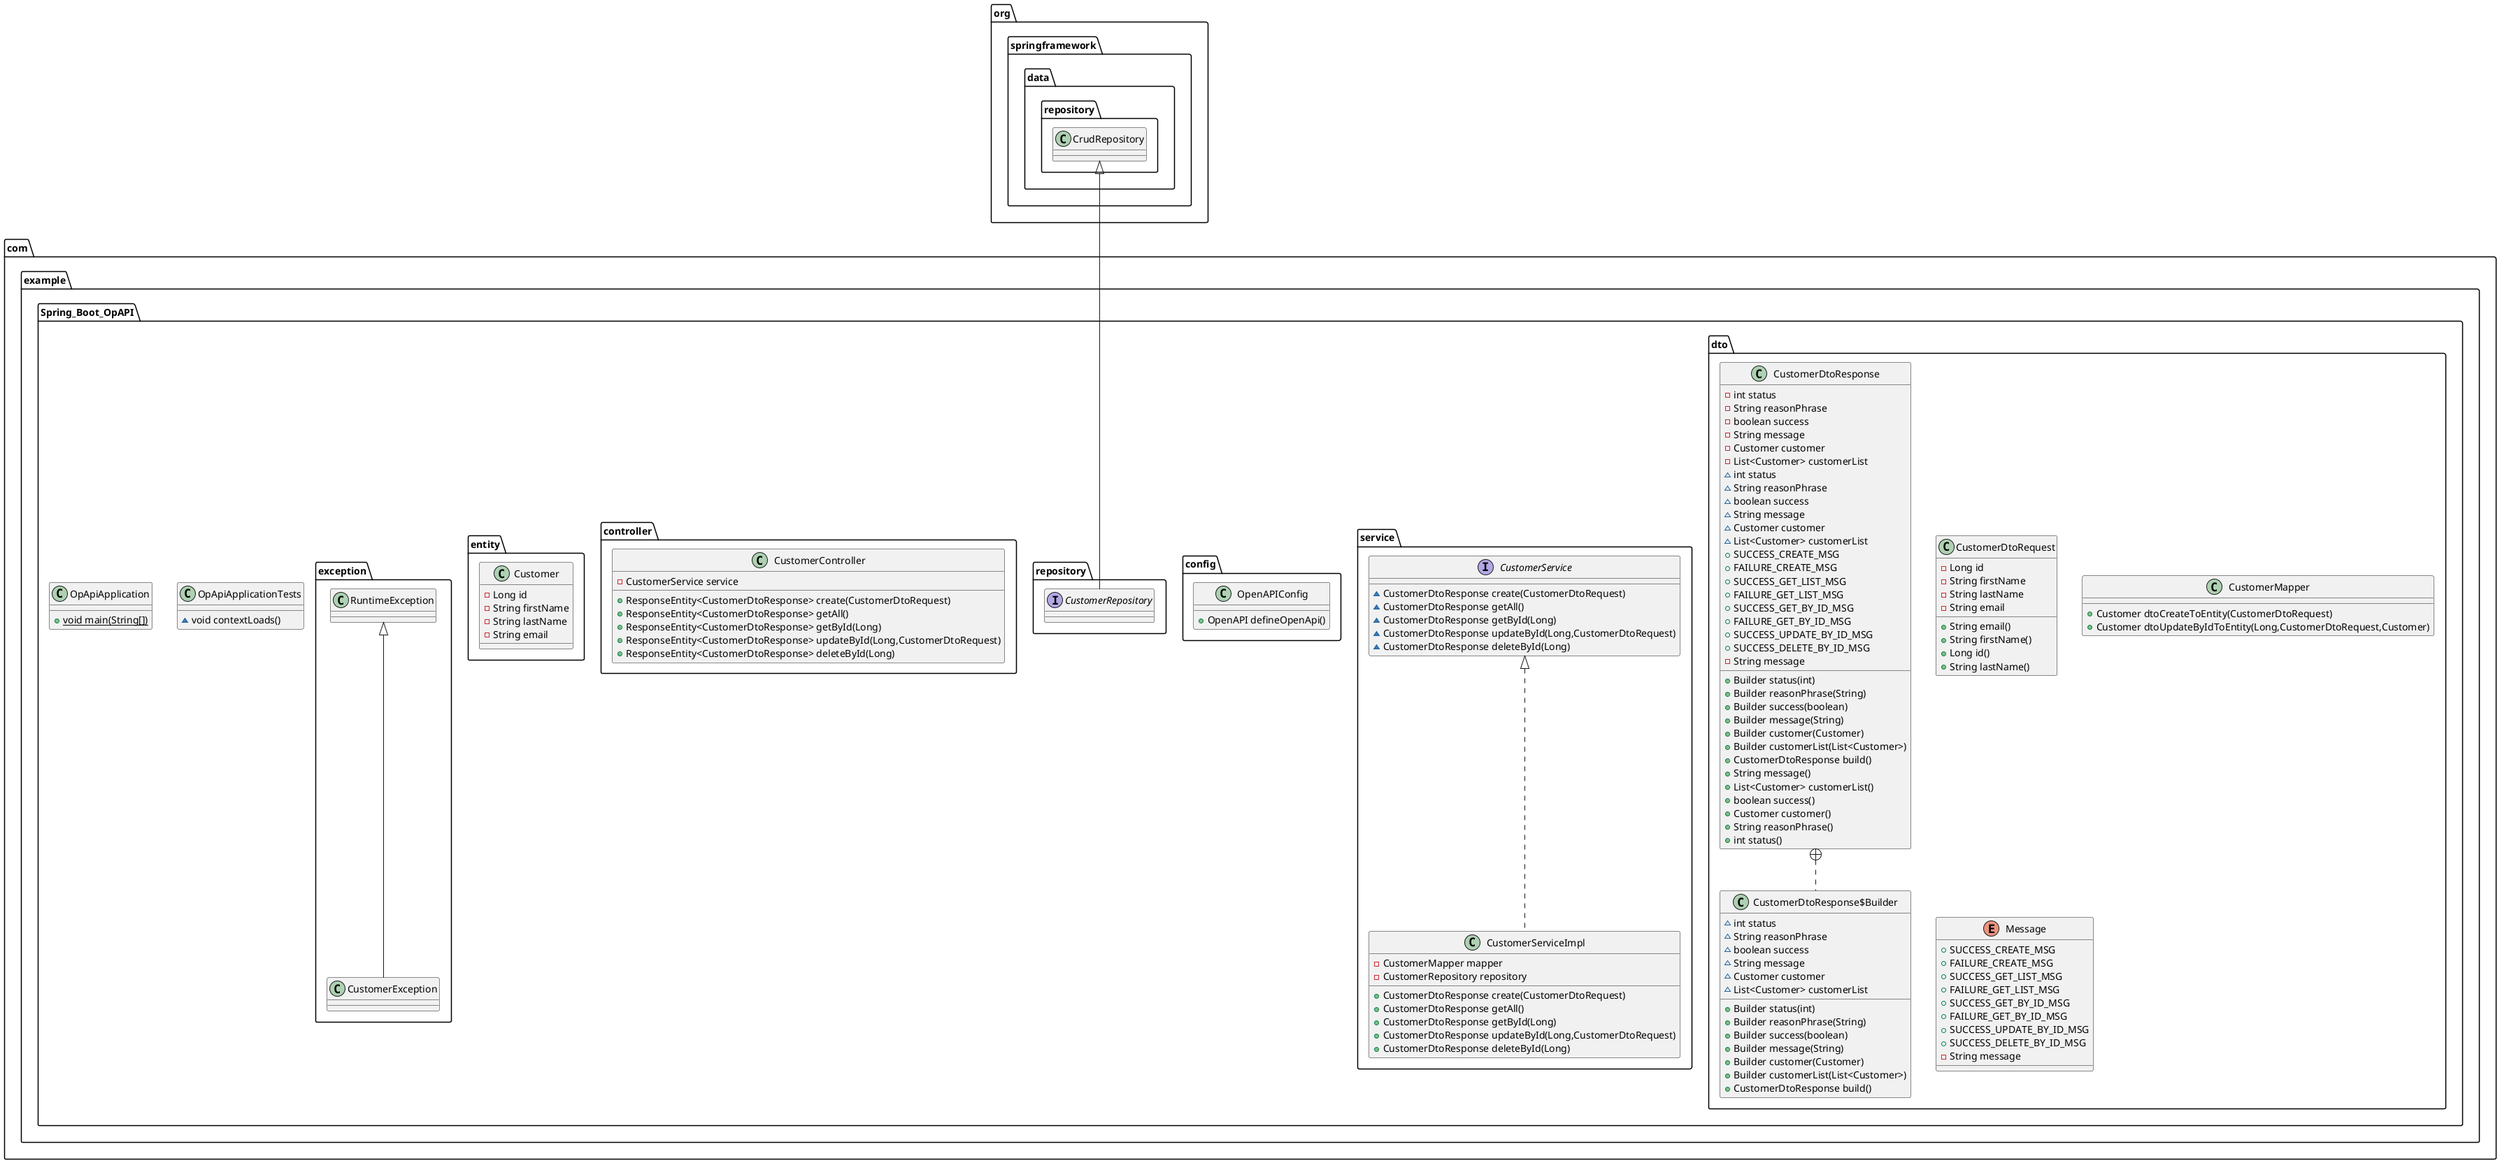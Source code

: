 @startuml
class com.example.Spring_Boot_OpAPI.dto.CustomerDtoRequest {
- Long id
- String firstName
- String lastName
- String email
+ String email()
+ String firstName()
+ Long id()
+ String lastName()
}


interface com.example.Spring_Boot_OpAPI.service.CustomerService {
~ CustomerDtoResponse create(CustomerDtoRequest)
~ CustomerDtoResponse getAll()
~ CustomerDtoResponse getById(Long)
~ CustomerDtoResponse updateById(Long,CustomerDtoRequest)
~ CustomerDtoResponse deleteById(Long)
}

class com.example.Spring_Boot_OpAPI.dto.CustomerMapper {
+ Customer dtoCreateToEntity(CustomerDtoRequest)
+ Customer dtoUpdateByIdToEntity(Long,CustomerDtoRequest,Customer)
}

class com.example.Spring_Boot_OpAPI.OpApiApplicationTests {
~ void contextLoads()
}

class com.example.Spring_Boot_OpAPI.config.OpenAPIConfig {
+ OpenAPI defineOpenApi()
}

class com.example.Spring_Boot_OpAPI.service.CustomerServiceImpl {
- CustomerMapper mapper
- CustomerRepository repository
+ CustomerDtoResponse create(CustomerDtoRequest)
+ CustomerDtoResponse getAll()
+ CustomerDtoResponse getById(Long)
+ CustomerDtoResponse updateById(Long,CustomerDtoRequest)
+ CustomerDtoResponse deleteById(Long)
}


interface com.example.Spring_Boot_OpAPI.repository.CustomerRepository {
}
class com.example.Spring_Boot_OpAPI.OpApiApplication {
+ {static} void main(String[])
}

class com.example.Spring_Boot_OpAPI.controller.CustomerController {
- CustomerService service
+ ResponseEntity<CustomerDtoResponse> create(CustomerDtoRequest)
+ ResponseEntity<CustomerDtoResponse> getAll()
+ ResponseEntity<CustomerDtoResponse> getById(Long)
+ ResponseEntity<CustomerDtoResponse> updateById(Long,CustomerDtoRequest)
+ ResponseEntity<CustomerDtoResponse> deleteById(Long)
}


class com.example.Spring_Boot_OpAPI.entity.Customer {
- Long id
- String firstName
- String lastName
- String email
}

class com.example.Spring_Boot_OpAPI.dto.CustomerDtoResponse {
- int status
- String reasonPhrase
- boolean success
- String message
- Customer customer
- List<Customer> customerList
~ int status
~ String reasonPhrase
~ boolean success
~ String message
~ Customer customer
~ List<Customer> customerList
+  SUCCESS_CREATE_MSG
+  FAILURE_CREATE_MSG
+  SUCCESS_GET_LIST_MSG
+  FAILURE_GET_LIST_MSG
+  SUCCESS_GET_BY_ID_MSG
+  FAILURE_GET_BY_ID_MSG
+  SUCCESS_UPDATE_BY_ID_MSG
+  SUCCESS_DELETE_BY_ID_MSG
- String message
+ Builder status(int)
+ Builder reasonPhrase(String)
+ Builder success(boolean)
+ Builder message(String)
+ Builder customer(Customer)
+ Builder customerList(List<Customer>)
+ CustomerDtoResponse build()
+ String message()
+ List<Customer> customerList()
+ boolean success()
+ Customer customer()
+ String reasonPhrase()
+ int status()
}


class com.example.Spring_Boot_OpAPI.dto.CustomerDtoResponse$Builder {
~ int status
~ String reasonPhrase
~ boolean success
~ String message
~ Customer customer
~ List<Customer> customerList
+ Builder status(int)
+ Builder reasonPhrase(String)
+ Builder success(boolean)
+ Builder message(String)
+ Builder customer(Customer)
+ Builder customerList(List<Customer>)
+ CustomerDtoResponse build()
}


enum com.example.Spring_Boot_OpAPI.dto.Message {
+  SUCCESS_CREATE_MSG
+  FAILURE_CREATE_MSG
+  SUCCESS_GET_LIST_MSG
+  FAILURE_GET_LIST_MSG
+  SUCCESS_GET_BY_ID_MSG
+  FAILURE_GET_BY_ID_MSG
+  SUCCESS_UPDATE_BY_ID_MSG
+  SUCCESS_DELETE_BY_ID_MSG
- String message
}

class com.example.Spring_Boot_OpAPI.exception.CustomerException {
}


com.example.Spring_Boot_OpAPI.service.CustomerService <|.. com.example.Spring_Boot_OpAPI.service.CustomerServiceImpl
org.springframework.data.repository.CrudRepository <|-- com.example.Spring_Boot_OpAPI.repository.CustomerRepository
com.example.Spring_Boot_OpAPI.dto.CustomerDtoResponse +.. com.example.Spring_Boot_OpAPI.dto.CustomerDtoResponse$Builder
com.example.Spring_Boot_OpAPI.exception.RuntimeException <|-- com.example.Spring_Boot_OpAPI.exception.CustomerException
@enduml